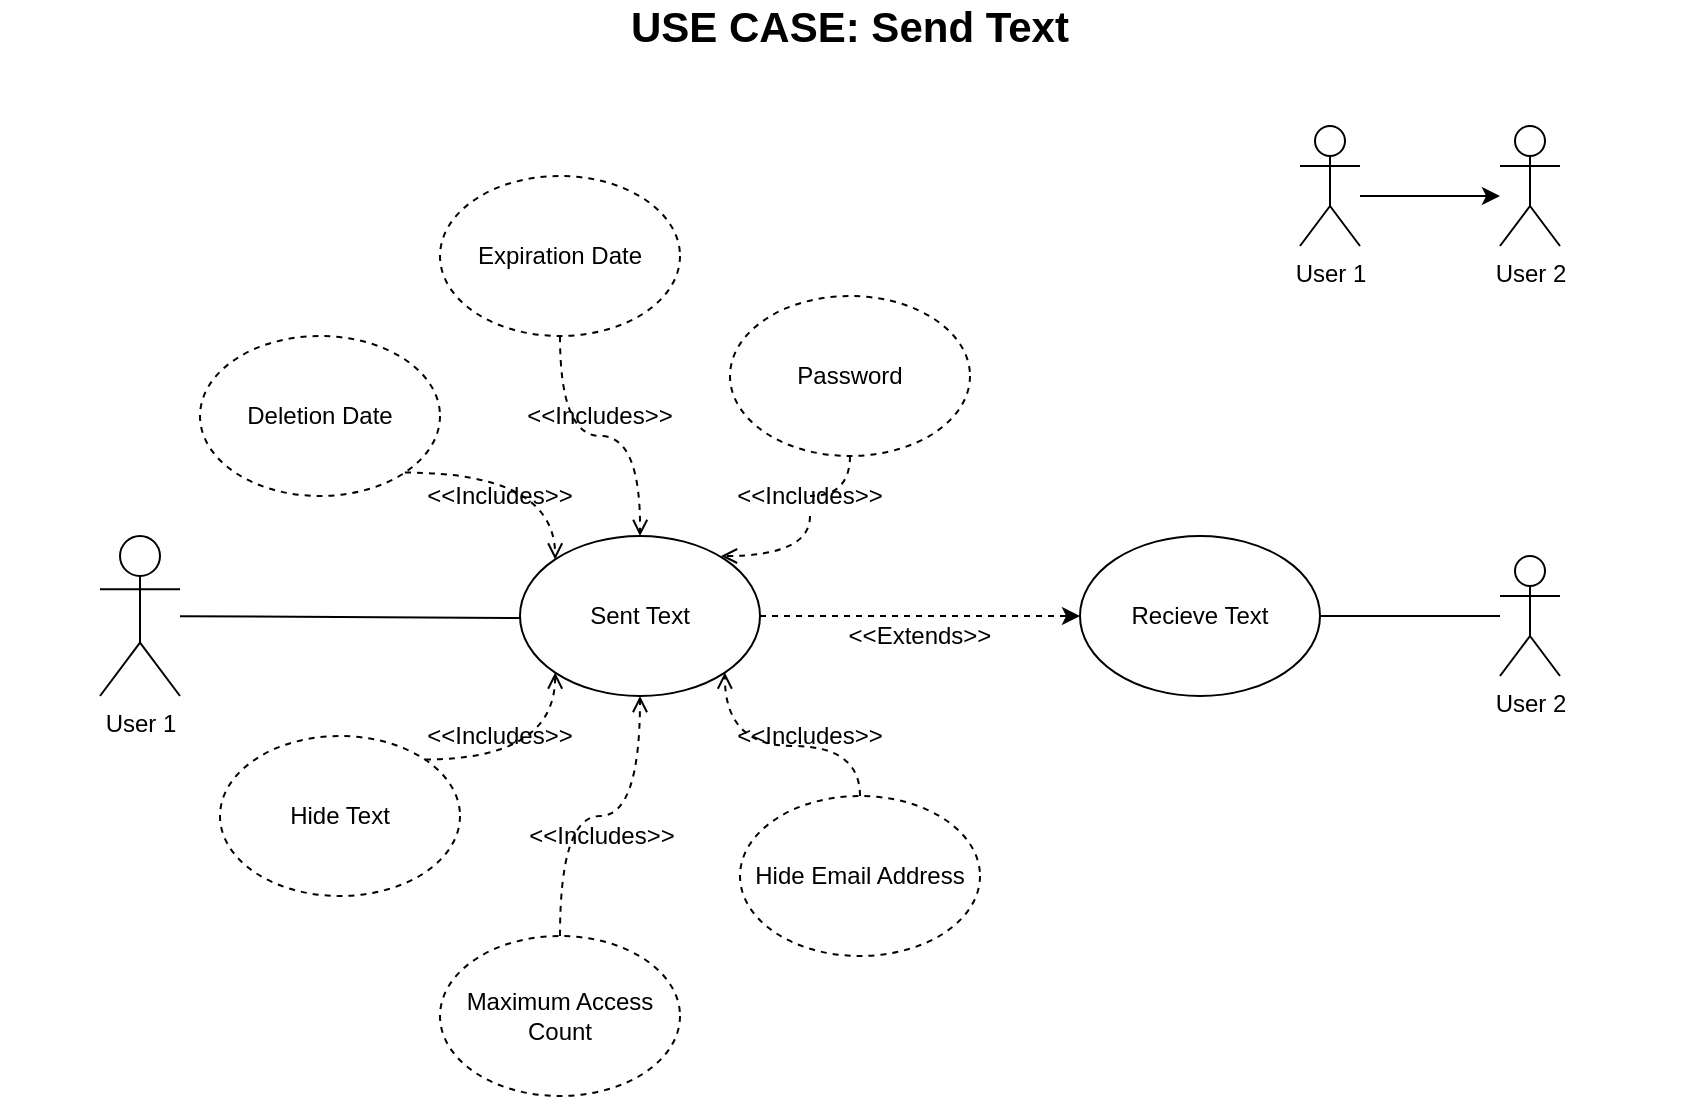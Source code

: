 <mxfile version="15.2.9" type="device"><diagram id="UfqHfTB1rHgXdDuT1XM5" name="Page-1"><mxGraphModel dx="2031" dy="1081" grid="1" gridSize="10" guides="1" tooltips="1" connect="1" arrows="1" fold="1" page="1" pageScale="1" pageWidth="1100" pageHeight="850" math="0" shadow="0"><root><mxCell id="0"/><mxCell id="1" parent="0"/><mxCell id="G_ZBrWoOvWjeJptIt_Gt-6" style="edgeStyle=orthogonalEdgeStyle;rounded=0;orthogonalLoop=1;jettySize=auto;html=1;" parent="1" edge="1"><mxGeometry relative="1" as="geometry"><mxPoint x="820" y="205" as="sourcePoint"/><mxPoint x="890" y="205" as="targetPoint"/></mxGeometry></mxCell><mxCell id="G_ZBrWoOvWjeJptIt_Gt-1" value="User 1" style="shape=umlActor;verticalLabelPosition=bottom;verticalAlign=top;html=1;outlineConnect=0;" parent="1" vertex="1"><mxGeometry x="790" y="170" width="30" height="60" as="geometry"/></mxCell><mxCell id="G_ZBrWoOvWjeJptIt_Gt-4" value="User 2" style="shape=umlActor;verticalLabelPosition=bottom;verticalAlign=top;html=1;outlineConnect=0;" parent="1" vertex="1"><mxGeometry x="890" y="170" width="30" height="60" as="geometry"/></mxCell><mxCell id="G_ZBrWoOvWjeJptIt_Gt-12" value="User 1" style="shape=umlActor;verticalLabelPosition=bottom;verticalAlign=top;html=1;outlineConnect=0;" parent="1" vertex="1"><mxGeometry x="190" y="375" width="40" height="80" as="geometry"/></mxCell><mxCell id="G_ZBrWoOvWjeJptIt_Gt-13" value="Sent Text" style="ellipse;whiteSpace=wrap;html=1;" parent="1" vertex="1"><mxGeometry x="400" y="375" width="120" height="80" as="geometry"/></mxCell><mxCell id="G_ZBrWoOvWjeJptIt_Gt-14" value="" style="endArrow=none;html=1;" parent="1" source="G_ZBrWoOvWjeJptIt_Gt-12" edge="1"><mxGeometry width="50" height="50" relative="1" as="geometry"><mxPoint x="460" y="475" as="sourcePoint"/><mxPoint x="400" y="416" as="targetPoint"/></mxGeometry></mxCell><mxCell id="G_ZBrWoOvWjeJptIt_Gt-15" value="Hide Text" style="ellipse;whiteSpace=wrap;html=1;dashed=1;" parent="1" vertex="1"><mxGeometry x="250" y="475" width="120" height="80" as="geometry"/></mxCell><mxCell id="G_ZBrWoOvWjeJptIt_Gt-29" style="edgeStyle=orthogonalEdgeStyle;rounded=0;orthogonalLoop=1;jettySize=auto;html=1;entryX=1;entryY=0.5;entryDx=0;entryDy=0;endArrow=none;endFill=0;" parent="1" source="G_ZBrWoOvWjeJptIt_Gt-17" target="G_ZBrWoOvWjeJptIt_Gt-28" edge="1"><mxGeometry relative="1" as="geometry"/></mxCell><mxCell id="G_ZBrWoOvWjeJptIt_Gt-17" value="User 2" style="shape=umlActor;verticalLabelPosition=bottom;verticalAlign=top;html=1;outlineConnect=0;" parent="1" vertex="1"><mxGeometry x="890" y="385" width="30" height="60" as="geometry"/></mxCell><mxCell id="G_ZBrWoOvWjeJptIt_Gt-18" value="Deletion Date" style="ellipse;whiteSpace=wrap;html=1;dashed=1;" parent="1" vertex="1"><mxGeometry x="240" y="275" width="120" height="80" as="geometry"/></mxCell><mxCell id="G_ZBrWoOvWjeJptIt_Gt-19" style="edgeStyle=orthogonalEdgeStyle;rounded=1;orthogonalLoop=1;jettySize=auto;html=1;dashed=1;strokeWidth=1;endFill=0;endArrow=open;curved=1;exitX=1;exitY=1;exitDx=0;exitDy=0;entryX=0;entryY=0;entryDx=0;entryDy=0;" parent="1" source="G_ZBrWoOvWjeJptIt_Gt-18" target="G_ZBrWoOvWjeJptIt_Gt-13" edge="1"><mxGeometry relative="1" as="geometry"><mxPoint x="420" y="365" as="sourcePoint"/><mxPoint x="420" y="325" as="targetPoint"/></mxGeometry></mxCell><mxCell id="G_ZBrWoOvWjeJptIt_Gt-21" style="edgeStyle=orthogonalEdgeStyle;rounded=1;orthogonalLoop=1;jettySize=auto;html=1;entryX=0;entryY=1;entryDx=0;entryDy=0;dashed=1;strokeWidth=1;endFill=0;endArrow=open;curved=1;exitX=1;exitY=0;exitDx=0;exitDy=0;" parent="1" source="G_ZBrWoOvWjeJptIt_Gt-15" target="G_ZBrWoOvWjeJptIt_Gt-13" edge="1"><mxGeometry relative="1" as="geometry"><mxPoint x="430" y="605" as="sourcePoint"/><mxPoint x="570" y="515" as="targetPoint"/></mxGeometry></mxCell><mxCell id="G_ZBrWoOvWjeJptIt_Gt-22" value="Expiration Date" style="ellipse;whiteSpace=wrap;html=1;dashed=1;" parent="1" vertex="1"><mxGeometry x="360" y="195" width="120" height="80" as="geometry"/></mxCell><mxCell id="G_ZBrWoOvWjeJptIt_Gt-23" value="Maximum Access Count" style="ellipse;whiteSpace=wrap;html=1;dashed=1;" parent="1" vertex="1"><mxGeometry x="360" y="575" width="120" height="80" as="geometry"/></mxCell><mxCell id="G_ZBrWoOvWjeJptIt_Gt-25" style="edgeStyle=orthogonalEdgeStyle;rounded=1;orthogonalLoop=1;jettySize=auto;html=1;entryX=0.5;entryY=1;entryDx=0;entryDy=0;dashed=1;strokeWidth=1;endFill=0;endArrow=open;curved=1;exitX=0.5;exitY=0;exitDx=0;exitDy=0;" parent="1" source="G_ZBrWoOvWjeJptIt_Gt-23" target="G_ZBrWoOvWjeJptIt_Gt-13" edge="1"><mxGeometry relative="1" as="geometry"><mxPoint x="427.416" y="548.436" as="sourcePoint"/><mxPoint x="492.564" y="505.004" as="targetPoint"/></mxGeometry></mxCell><mxCell id="G_ZBrWoOvWjeJptIt_Gt-27" style="edgeStyle=orthogonalEdgeStyle;rounded=1;orthogonalLoop=1;jettySize=auto;html=1;dashed=1;strokeWidth=1;endFill=0;endArrow=open;curved=1;exitX=0.5;exitY=1;exitDx=0;exitDy=0;" parent="1" source="G_ZBrWoOvWjeJptIt_Gt-22" edge="1"><mxGeometry relative="1" as="geometry"><mxPoint x="422" y="305" as="sourcePoint"/><mxPoint x="460" y="375" as="targetPoint"/></mxGeometry></mxCell><mxCell id="G_ZBrWoOvWjeJptIt_Gt-28" value="Recieve Text" style="ellipse;whiteSpace=wrap;html=1;" parent="1" vertex="1"><mxGeometry x="680" y="375" width="120" height="80" as="geometry"/></mxCell><mxCell id="G_ZBrWoOvWjeJptIt_Gt-30" value="" style="endArrow=classic;html=1;exitX=1;exitY=0.5;exitDx=0;exitDy=0;entryX=0;entryY=0.5;entryDx=0;entryDy=0;endFill=1;dashed=1;" parent="1" source="G_ZBrWoOvWjeJptIt_Gt-13" target="G_ZBrWoOvWjeJptIt_Gt-28" edge="1"><mxGeometry width="50" height="50" relative="1" as="geometry"><mxPoint x="550" y="475" as="sourcePoint"/><mxPoint x="600" y="425" as="targetPoint"/></mxGeometry></mxCell><mxCell id="G_ZBrWoOvWjeJptIt_Gt-31" value="&amp;lt;&amp;lt;Includes&amp;gt;&amp;gt;" style="text;html=1;strokeColor=none;fillColor=none;align=center;verticalAlign=middle;whiteSpace=wrap;rounded=0;" parent="1" vertex="1"><mxGeometry x="400" y="305" width="80" height="20" as="geometry"/></mxCell><mxCell id="G_ZBrWoOvWjeJptIt_Gt-32" value="&amp;lt;&amp;lt;Includes&amp;gt;&amp;gt;" style="text;html=1;strokeColor=none;fillColor=none;align=center;verticalAlign=middle;whiteSpace=wrap;rounded=0;" parent="1" vertex="1"><mxGeometry x="401" y="515" width="80" height="20" as="geometry"/></mxCell><mxCell id="G_ZBrWoOvWjeJptIt_Gt-33" value="&amp;lt;&amp;lt;Includes&amp;gt;&amp;gt;" style="text;html=1;strokeColor=none;fillColor=none;align=center;verticalAlign=middle;whiteSpace=wrap;rounded=0;" parent="1" vertex="1"><mxGeometry x="350" y="345" width="80" height="20" as="geometry"/></mxCell><mxCell id="G_ZBrWoOvWjeJptIt_Gt-36" value="&amp;lt;&amp;lt;Includes&amp;gt;&amp;gt;" style="text;html=1;strokeColor=none;fillColor=none;align=center;verticalAlign=middle;whiteSpace=wrap;rounded=0;" parent="1" vertex="1"><mxGeometry x="350" y="465" width="80" height="20" as="geometry"/></mxCell><mxCell id="G_ZBrWoOvWjeJptIt_Gt-37" value="Password" style="ellipse;whiteSpace=wrap;html=1;dashed=1;" parent="1" vertex="1"><mxGeometry x="505" y="255" width="120" height="80" as="geometry"/></mxCell><mxCell id="G_ZBrWoOvWjeJptIt_Gt-38" value="Hide Email Address" style="ellipse;whiteSpace=wrap;html=1;dashed=1;" parent="1" vertex="1"><mxGeometry x="510" y="505" width="120" height="80" as="geometry"/></mxCell><mxCell id="G_ZBrWoOvWjeJptIt_Gt-39" style="edgeStyle=orthogonalEdgeStyle;rounded=1;orthogonalLoop=1;jettySize=auto;html=1;dashed=1;strokeWidth=1;endFill=0;endArrow=open;curved=1;exitX=0.5;exitY=1;exitDx=0;exitDy=0;startArrow=none;" parent="1" source="G_ZBrWoOvWjeJptIt_Gt-41" edge="1"><mxGeometry relative="1" as="geometry"><mxPoint x="500" y="495" as="sourcePoint"/><mxPoint x="500" y="385" as="targetPoint"/></mxGeometry></mxCell><mxCell id="G_ZBrWoOvWjeJptIt_Gt-40" style="edgeStyle=orthogonalEdgeStyle;rounded=1;orthogonalLoop=1;jettySize=auto;html=1;entryX=1;entryY=1;entryDx=0;entryDy=0;dashed=1;strokeWidth=1;endFill=0;endArrow=open;curved=1;exitX=0.5;exitY=0;exitDx=0;exitDy=0;" parent="1" source="G_ZBrWoOvWjeJptIt_Gt-38" target="G_ZBrWoOvWjeJptIt_Gt-13" edge="1"><mxGeometry relative="1" as="geometry"><mxPoint x="570" y="545" as="sourcePoint"/><mxPoint x="710" y="455" as="targetPoint"/></mxGeometry></mxCell><mxCell id="G_ZBrWoOvWjeJptIt_Gt-41" value="&amp;lt;&amp;lt;Includes&amp;gt;&amp;gt;" style="text;html=1;strokeColor=none;fillColor=none;align=center;verticalAlign=middle;whiteSpace=wrap;rounded=0;" parent="1" vertex="1"><mxGeometry x="505" y="345" width="80" height="20" as="geometry"/></mxCell><mxCell id="G_ZBrWoOvWjeJptIt_Gt-42" value="" style="edgeStyle=orthogonalEdgeStyle;rounded=1;orthogonalLoop=1;jettySize=auto;html=1;dashed=1;strokeWidth=1;endFill=0;endArrow=none;curved=1;exitX=0.5;exitY=1;exitDx=0;exitDy=0;" parent="1" source="G_ZBrWoOvWjeJptIt_Gt-37" target="G_ZBrWoOvWjeJptIt_Gt-41" edge="1"><mxGeometry relative="1" as="geometry"><mxPoint x="565" y="335" as="sourcePoint"/><mxPoint x="500" y="385" as="targetPoint"/></mxGeometry></mxCell><mxCell id="G_ZBrWoOvWjeJptIt_Gt-43" value="&amp;lt;&amp;lt;Includes&amp;gt;&amp;gt;" style="text;html=1;strokeColor=none;fillColor=none;align=center;verticalAlign=middle;whiteSpace=wrap;rounded=0;" parent="1" vertex="1"><mxGeometry x="505" y="465" width="80" height="20" as="geometry"/></mxCell><mxCell id="G_ZBrWoOvWjeJptIt_Gt-44" value="&amp;lt;&amp;lt;Extends&amp;gt;&amp;gt;" style="text;html=1;strokeColor=none;fillColor=none;align=center;verticalAlign=middle;whiteSpace=wrap;rounded=0;" parent="1" vertex="1"><mxGeometry x="560" y="415" width="80" height="20" as="geometry"/></mxCell><mxCell id="G_ZBrWoOvWjeJptIt_Gt-48" value="&lt;b&gt;&lt;font style=&quot;font-size: 21px&quot;&gt;USE CASE: Send Text&lt;br&gt;&lt;/font&gt;&lt;/b&gt;" style="text;html=1;strokeColor=none;fillColor=none;align=center;verticalAlign=middle;whiteSpace=wrap;rounded=0;" parent="1" vertex="1"><mxGeometry x="140" y="110" width="850" height="20" as="geometry"/></mxCell></root></mxGraphModel></diagram></mxfile>